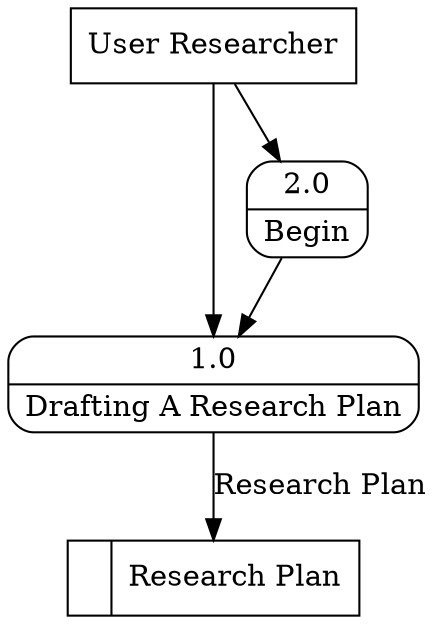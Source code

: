 digraph dfd2{ 
node[shape=record]
200 [label="<f0>  |<f1> Research Plan " ];
201 [label="User Researcher" shape=box];
202 [label="{<f0> 1.0|<f1> Drafting A Research Plan }" shape=Mrecord];
203 [label="{<f0> 2.0|<f1> Begin }" shape=Mrecord];
201 -> 202
201 -> 203
202 -> 200 [label="Research Plan"]
203 -> 202
}